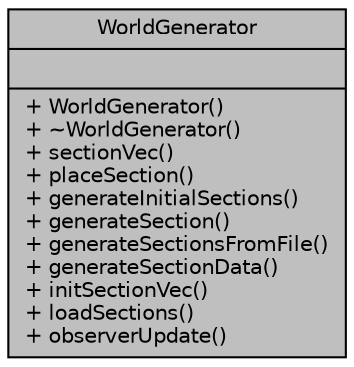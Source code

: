 digraph "WorldGenerator"
{
  bgcolor="transparent";
  edge [fontname="Helvetica",fontsize="10",labelfontname="Helvetica",labelfontsize="10"];
  node [fontname="Helvetica",fontsize="10",shape=record];
  Node1 [label="{WorldGenerator\n||+ WorldGenerator()\l+ ~WorldGenerator()\l+ sectionVec()\l+ placeSection()\l+ generateInitialSections()\l+ generateSection()\l+ generateSectionsFromFile()\l+ generateSectionData()\l+ initSectionVec()\l+ loadSections()\l+ observerUpdate()\l}",height=0.2,width=0.4,color="black", fillcolor="grey75", style="filled", fontcolor="black"];
}
